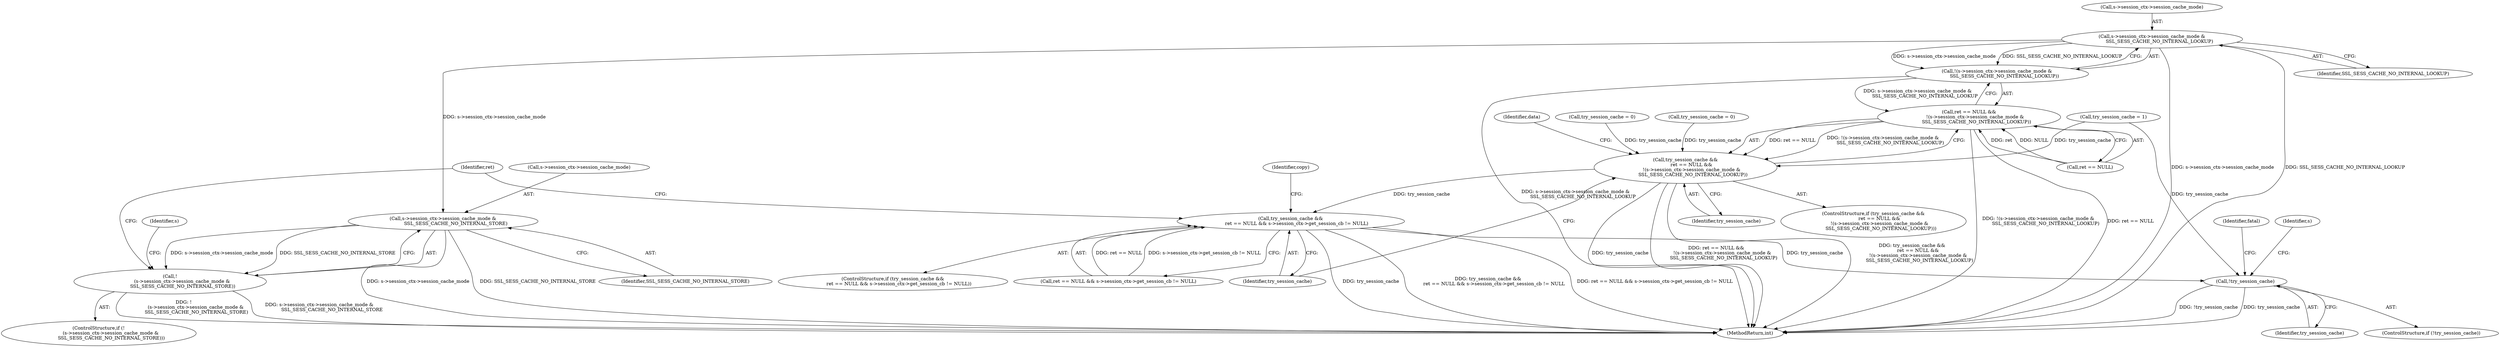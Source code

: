 digraph "0_openssl_a004e72b95835136d3f1ea90517f706c24c03da7_0@pointer" {
"1000192" [label="(Call,s->session_ctx->session_cache_mode &\n          SSL_SESS_CACHE_NO_INTERNAL_LOOKUP)"];
"1000191" [label="(Call,!(s->session_ctx->session_cache_mode &\n          SSL_SESS_CACHE_NO_INTERNAL_LOOKUP))"];
"1000187" [label="(Call,ret == NULL &&\n        !(s->session_ctx->session_cache_mode &\n          SSL_SESS_CACHE_NO_INTERNAL_LOOKUP))"];
"1000185" [label="(Call,try_session_cache &&\n        ret == NULL &&\n        !(s->session_ctx->session_cache_mode &\n          SSL_SESS_CACHE_NO_INTERNAL_LOOKUP))"];
"1000264" [label="(Call,try_session_cache &&\n        ret == NULL && s->session_ctx->get_session_cb != NULL)"];
"1000500" [label="(Call,!try_session_cache)"];
"1000311" [label="(Call,s->session_ctx->session_cache_mode &\n                 SSL_SESS_CACHE_NO_INTERNAL_STORE)"];
"1000310" [label="(Call,!\n                (s->session_ctx->session_cache_mode &\n                 SSL_SESS_CACHE_NO_INTERNAL_STORE))"];
"1000500" [label="(Call,!try_session_cache)"];
"1000188" [label="(Call,ret == NULL)"];
"1000312" [label="(Call,s->session_ctx->session_cache_mode)"];
"1000263" [label="(ControlStructure,if (try_session_cache &&\n        ret == NULL && s->session_ctx->get_session_cb != NULL))"];
"1000499" [label="(ControlStructure,if (!try_session_cache))"];
"1000192" [label="(Call,s->session_ctx->session_cache_mode &\n          SSL_SESS_CACHE_NO_INTERNAL_LOOKUP)"];
"1000501" [label="(Identifier,try_session_cache)"];
"1000187" [label="(Call,ret == NULL &&\n        !(s->session_ctx->session_cache_mode &\n          SSL_SESS_CACHE_NO_INTERNAL_LOOKUP))"];
"1000266" [label="(Call,ret == NULL && s->session_ctx->get_session_cb != NULL)"];
"1000193" [label="(Call,s->session_ctx->session_cache_mode)"];
"1000178" [label="(Call,try_session_cache = 0)"];
"1000320" [label="(Identifier,s)"];
"1000184" [label="(ControlStructure,if (try_session_cache &&\n        ret == NULL &&\n        !(s->session_ctx->session_cache_mode &\n          SSL_SESS_CACHE_NO_INTERNAL_LOOKUP)))"];
"1000310" [label="(Call,!\n                (s->session_ctx->session_cache_mode &\n                 SSL_SESS_CACHE_NO_INTERNAL_STORE))"];
"1000186" [label="(Identifier,try_session_cache)"];
"1000185" [label="(Call,try_session_cache &&\n        ret == NULL &&\n        !(s->session_ctx->session_cache_mode &\n          SSL_SESS_CACHE_NO_INTERNAL_LOOKUP))"];
"1000134" [label="(Call,try_session_cache = 1)"];
"1000309" [label="(ControlStructure,if (!\n                (s->session_ctx->session_cache_mode &\n                 SSL_SESS_CACHE_NO_INTERNAL_STORE)))"];
"1000203" [label="(Identifier,data)"];
"1000311" [label="(Call,s->session_ctx->session_cache_mode &\n                 SSL_SESS_CACHE_NO_INTERNAL_STORE)"];
"1000516" [label="(MethodReturn,int)"];
"1000264" [label="(Call,try_session_cache &&\n        ret == NULL && s->session_ctx->get_session_cb != NULL)"];
"1000325" [label="(Identifier,ret)"];
"1000198" [label="(Identifier,SSL_SESS_CACHE_NO_INTERNAL_LOOKUP)"];
"1000280" [label="(Identifier,copy)"];
"1000191" [label="(Call,!(s->session_ctx->session_cache_mode &\n          SSL_SESS_CACHE_NO_INTERNAL_LOOKUP))"];
"1000265" [label="(Identifier,try_session_cache)"];
"1000509" [label="(Identifier,fatal)"];
"1000317" [label="(Identifier,SSL_SESS_CACHE_NO_INTERNAL_STORE)"];
"1000153" [label="(Call,try_session_cache = 0)"];
"1000505" [label="(Identifier,s)"];
"1000192" -> "1000191"  [label="AST: "];
"1000192" -> "1000198"  [label="CFG: "];
"1000193" -> "1000192"  [label="AST: "];
"1000198" -> "1000192"  [label="AST: "];
"1000191" -> "1000192"  [label="CFG: "];
"1000192" -> "1000516"  [label="DDG: s->session_ctx->session_cache_mode"];
"1000192" -> "1000516"  [label="DDG: SSL_SESS_CACHE_NO_INTERNAL_LOOKUP"];
"1000192" -> "1000191"  [label="DDG: s->session_ctx->session_cache_mode"];
"1000192" -> "1000191"  [label="DDG: SSL_SESS_CACHE_NO_INTERNAL_LOOKUP"];
"1000192" -> "1000311"  [label="DDG: s->session_ctx->session_cache_mode"];
"1000191" -> "1000187"  [label="AST: "];
"1000187" -> "1000191"  [label="CFG: "];
"1000191" -> "1000516"  [label="DDG: s->session_ctx->session_cache_mode &\n          SSL_SESS_CACHE_NO_INTERNAL_LOOKUP"];
"1000191" -> "1000187"  [label="DDG: s->session_ctx->session_cache_mode &\n          SSL_SESS_CACHE_NO_INTERNAL_LOOKUP"];
"1000187" -> "1000185"  [label="AST: "];
"1000187" -> "1000188"  [label="CFG: "];
"1000188" -> "1000187"  [label="AST: "];
"1000185" -> "1000187"  [label="CFG: "];
"1000187" -> "1000516"  [label="DDG: ret == NULL"];
"1000187" -> "1000516"  [label="DDG: !(s->session_ctx->session_cache_mode &\n          SSL_SESS_CACHE_NO_INTERNAL_LOOKUP)"];
"1000187" -> "1000185"  [label="DDG: ret == NULL"];
"1000187" -> "1000185"  [label="DDG: !(s->session_ctx->session_cache_mode &\n          SSL_SESS_CACHE_NO_INTERNAL_LOOKUP)"];
"1000188" -> "1000187"  [label="DDG: ret"];
"1000188" -> "1000187"  [label="DDG: NULL"];
"1000185" -> "1000184"  [label="AST: "];
"1000185" -> "1000186"  [label="CFG: "];
"1000186" -> "1000185"  [label="AST: "];
"1000203" -> "1000185"  [label="CFG: "];
"1000265" -> "1000185"  [label="CFG: "];
"1000185" -> "1000516"  [label="DDG: try_session_cache"];
"1000185" -> "1000516"  [label="DDG: ret == NULL &&\n        !(s->session_ctx->session_cache_mode &\n          SSL_SESS_CACHE_NO_INTERNAL_LOOKUP)"];
"1000185" -> "1000516"  [label="DDG: try_session_cache &&\n        ret == NULL &&\n        !(s->session_ctx->session_cache_mode &\n          SSL_SESS_CACHE_NO_INTERNAL_LOOKUP)"];
"1000178" -> "1000185"  [label="DDG: try_session_cache"];
"1000153" -> "1000185"  [label="DDG: try_session_cache"];
"1000134" -> "1000185"  [label="DDG: try_session_cache"];
"1000185" -> "1000264"  [label="DDG: try_session_cache"];
"1000264" -> "1000263"  [label="AST: "];
"1000264" -> "1000265"  [label="CFG: "];
"1000264" -> "1000266"  [label="CFG: "];
"1000265" -> "1000264"  [label="AST: "];
"1000266" -> "1000264"  [label="AST: "];
"1000280" -> "1000264"  [label="CFG: "];
"1000325" -> "1000264"  [label="CFG: "];
"1000264" -> "1000516"  [label="DDG: try_session_cache"];
"1000264" -> "1000516"  [label="DDG: try_session_cache &&\n        ret == NULL && s->session_ctx->get_session_cb != NULL"];
"1000264" -> "1000516"  [label="DDG: ret == NULL && s->session_ctx->get_session_cb != NULL"];
"1000266" -> "1000264"  [label="DDG: ret == NULL"];
"1000266" -> "1000264"  [label="DDG: s->session_ctx->get_session_cb != NULL"];
"1000264" -> "1000500"  [label="DDG: try_session_cache"];
"1000500" -> "1000499"  [label="AST: "];
"1000500" -> "1000501"  [label="CFG: "];
"1000501" -> "1000500"  [label="AST: "];
"1000505" -> "1000500"  [label="CFG: "];
"1000509" -> "1000500"  [label="CFG: "];
"1000500" -> "1000516"  [label="DDG: !try_session_cache"];
"1000500" -> "1000516"  [label="DDG: try_session_cache"];
"1000134" -> "1000500"  [label="DDG: try_session_cache"];
"1000311" -> "1000310"  [label="AST: "];
"1000311" -> "1000317"  [label="CFG: "];
"1000312" -> "1000311"  [label="AST: "];
"1000317" -> "1000311"  [label="AST: "];
"1000310" -> "1000311"  [label="CFG: "];
"1000311" -> "1000516"  [label="DDG: s->session_ctx->session_cache_mode"];
"1000311" -> "1000516"  [label="DDG: SSL_SESS_CACHE_NO_INTERNAL_STORE"];
"1000311" -> "1000310"  [label="DDG: s->session_ctx->session_cache_mode"];
"1000311" -> "1000310"  [label="DDG: SSL_SESS_CACHE_NO_INTERNAL_STORE"];
"1000310" -> "1000309"  [label="AST: "];
"1000320" -> "1000310"  [label="CFG: "];
"1000325" -> "1000310"  [label="CFG: "];
"1000310" -> "1000516"  [label="DDG: !\n                (s->session_ctx->session_cache_mode &\n                 SSL_SESS_CACHE_NO_INTERNAL_STORE)"];
"1000310" -> "1000516"  [label="DDG: s->session_ctx->session_cache_mode &\n                 SSL_SESS_CACHE_NO_INTERNAL_STORE"];
}
